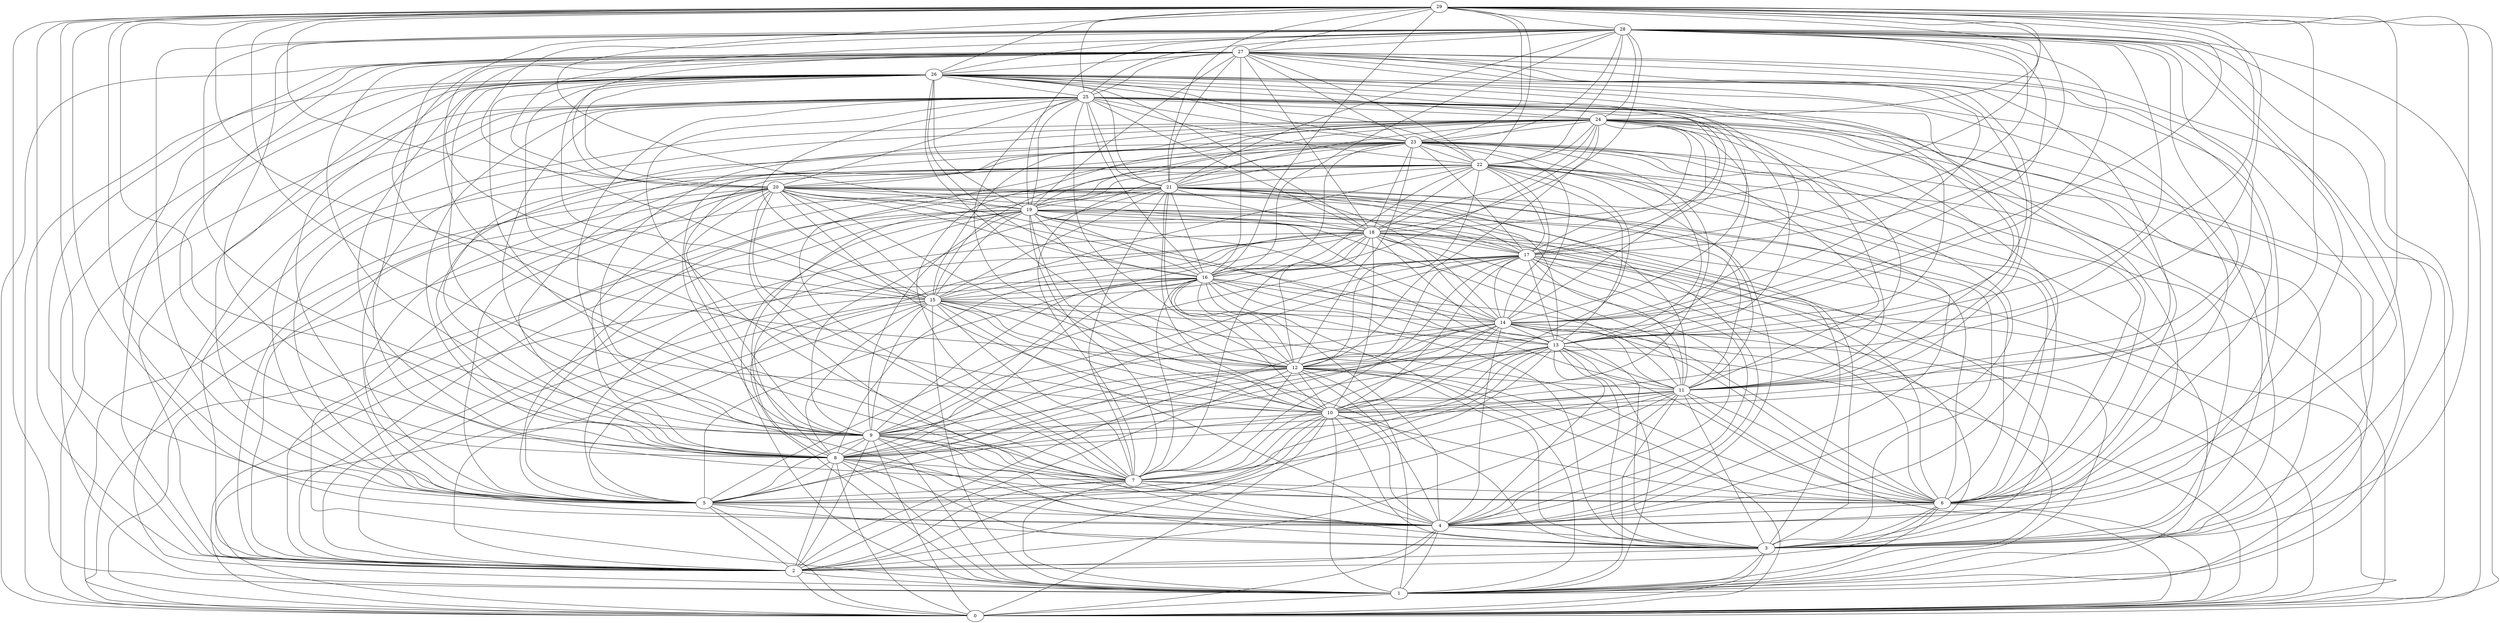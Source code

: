 graph {
"0";
"1";
"2";
"3";
"4";
"5";
"6";
"7";
"8";
"9";
"10";
"11";
"12";
"13";
"14";
"15";
"16";
"17";
"18";
"19";
"20";
"21";
"22";
"23";
"24";
"25";
"26";
"27";
"28";
"29";
"1"--"0";
"2"--"0";
"2"--"1";
"3"--"0";
"3"--"1";
"3"--"2";
"4"--"0";
"4"--"1";
"4"--"2";
"4"--"3";
"5"--"0";
"5"--"2";
"5"--"3";
"5"--"4";
"6"--"0";
"6"--"1";
"6"--"2";
"6"--"3";
"6"--"4";
"7"--"1";
"7"--"2";
"7"--"3";
"7"--"4";
"7"--"5";
"7"--"6";
"8"--"0";
"8"--"1";
"8"--"2";
"8"--"3";
"8"--"4";
"8"--"5";
"8"--"6";
"8"--"7";
"9"--"0";
"9"--"1";
"9"--"2";
"9"--"3";
"9"--"4";
"9"--"5";
"9"--"6";
"9"--"7";
"9"--"8";
"10"--"0";
"10"--"1";
"10"--"2";
"10"--"3";
"10"--"4";
"10"--"5";
"10"--"6";
"10"--"7";
"10"--"8";
"10"--"9";
"11"--"0";
"11"--"1";
"11"--"2";
"11"--"3";
"11"--"4";
"11"--"5";
"11"--"6";
"11"--"7";
"11"--"8";
"11"--"9";
"11"--"10";
"12"--"0";
"12"--"1";
"12"--"2";
"12"--"3";
"12"--"4";
"12"--"5";
"12"--"6";
"12"--"7";
"12"--"8";
"12"--"9";
"12"--"10";
"12"--"11";
"13"--"0";
"13"--"1";
"13"--"2";
"13"--"3";
"13"--"4";
"13"--"5";
"13"--"6";
"13"--"7";
"13"--"8";
"13"--"9";
"13"--"10";
"13"--"11";
"13"--"12";
"14"--"0";
"14"--"1";
"14"--"2";
"14"--"3";
"14"--"4";
"14"--"5";
"14"--"6";
"14"--"7";
"14"--"8";
"14"--"9";
"14"--"10";
"14"--"11";
"14"--"12";
"14"--"13";
"15"--"0";
"15"--"1";
"15"--"2";
"15"--"3";
"15"--"4";
"15"--"5";
"15"--"6";
"15"--"7";
"15"--"8";
"15"--"9";
"15"--"10";
"15"--"12";
"15"--"13";
"15"--"14";
"16"--"0";
"16"--"1";
"16"--"2";
"16"--"3";
"16"--"4";
"16"--"5";
"16"--"6";
"16"--"7";
"16"--"8";
"16"--"9";
"16"--"10";
"16"--"11";
"16"--"12";
"16"--"13";
"16"--"14";
"16"--"15";
"17"--"0";
"17"--"1";
"17"--"3";
"17"--"4";
"17"--"5";
"17"--"6";
"17"--"7";
"17"--"8";
"17"--"9";
"17"--"10";
"17"--"11";
"17"--"12";
"17"--"13";
"17"--"14";
"17"--"15";
"17"--"16";
"18"--"0";
"18"--"1";
"18"--"2";
"18"--"3";
"18"--"4";
"18"--"5";
"18"--"6";
"18"--"7";
"18"--"8";
"18"--"9";
"18"--"10";
"18"--"11";
"18"--"12";
"18"--"13";
"18"--"14";
"18"--"15";
"18"--"16";
"18"--"17";
"19"--"0";
"19"--"1";
"19"--"2";
"19"--"3";
"19"--"4";
"19"--"5";
"19"--"6";
"19"--"7";
"19"--"8";
"19"--"9";
"19"--"10";
"19"--"11";
"19"--"12";
"19"--"13";
"19"--"14";
"19"--"15";
"19"--"16";
"19"--"17";
"19"--"18";
"20"--"0";
"20"--"1";
"20"--"2";
"20"--"3";
"20"--"4";
"20"--"5";
"20"--"6";
"20"--"7";
"20"--"8";
"20"--"9";
"20"--"10";
"20"--"11";
"20"--"12";
"20"--"13";
"20"--"14";
"20"--"15";
"20"--"16";
"20"--"17";
"20"--"18";
"20"--"19";
"21"--"0";
"21"--"2";
"21"--"3";
"21"--"4";
"21"--"5";
"21"--"6";
"21"--"7";
"21"--"8";
"21"--"9";
"21"--"10";
"21"--"11";
"21"--"12";
"21"--"13";
"21"--"14";
"21"--"15";
"21"--"16";
"21"--"17";
"21"--"18";
"21"--"19";
"22"--"0";
"22"--"1";
"22"--"2";
"22"--"4";
"22"--"5";
"22"--"6";
"22"--"7";
"22"--"8";
"22"--"9";
"22"--"10";
"22"--"11";
"22"--"12";
"22"--"13";
"22"--"14";
"22"--"15";
"22"--"16";
"22"--"17";
"22"--"18";
"22"--"19";
"22"--"21";
"23"--"1";
"23"--"3";
"23"--"4";
"23"--"5";
"23"--"6";
"23"--"7";
"23"--"8";
"23"--"9";
"23"--"10";
"23"--"11";
"23"--"12";
"23"--"13";
"23"--"14";
"23"--"15";
"23"--"16";
"23"--"17";
"23"--"18";
"23"--"19";
"23"--"20";
"23"--"21";
"23"--"22";
"24"--"0";
"24"--"1";
"24"--"2";
"24"--"3";
"24"--"4";
"24"--"5";
"24"--"6";
"24"--"7";
"24"--"8";
"24"--"9";
"24"--"10";
"24"--"11";
"24"--"12";
"24"--"13";
"24"--"14";
"24"--"15";
"24"--"16";
"24"--"17";
"24"--"18";
"24"--"19";
"24"--"20";
"24"--"21";
"24"--"22";
"24"--"23";
"25"--"0";
"25"--"1";
"25"--"2";
"25"--"3";
"25"--"4";
"25"--"5";
"25"--"6";
"25"--"7";
"25"--"8";
"25"--"9";
"25"--"10";
"25"--"11";
"25"--"12";
"25"--"13";
"25"--"14";
"25"--"15";
"25"--"16";
"25"--"17";
"25"--"18";
"25"--"19";
"25"--"20";
"25"--"21";
"25"--"22";
"25"--"23";
"25"--"24";
"26"--"0";
"26"--"1";
"26"--"2";
"26"--"3";
"26"--"4";
"26"--"5";
"26"--"6";
"26"--"7";
"26"--"8";
"26"--"9";
"26"--"10";
"26"--"11";
"26"--"12";
"26"--"13";
"26"--"14";
"26"--"15";
"26"--"16";
"26"--"17";
"26"--"18";
"26"--"19";
"26"--"20";
"26"--"21";
"26"--"22";
"26"--"23";
"26"--"24";
"26"--"25";
"27"--"0";
"27"--"1";
"27"--"2";
"27"--"3";
"27"--"4";
"27"--"5";
"27"--"6";
"27"--"7";
"27"--"8";
"27"--"9";
"27"--"10";
"27"--"11";
"27"--"12";
"27"--"13";
"27"--"14";
"27"--"15";
"27"--"16";
"27"--"18";
"27"--"19";
"27"--"20";
"27"--"21";
"27"--"22";
"27"--"23";
"27"--"25";
"27"--"26";
"28"--"0";
"28"--"1";
"28"--"3";
"28"--"4";
"28"--"5";
"28"--"6";
"28"--"7";
"28"--"8";
"28"--"9";
"28"--"10";
"28"--"11";
"28"--"12";
"28"--"13";
"28"--"14";
"28"--"15";
"28"--"16";
"28"--"17";
"28"--"18";
"28"--"19";
"28"--"20";
"28"--"21";
"28"--"22";
"28"--"23";
"28"--"24";
"28"--"25";
"28"--"26";
"28"--"27";
"29"--"0";
"29"--"1";
"29"--"2";
"29"--"3";
"29"--"4";
"29"--"5";
"29"--"6";
"29"--"8";
"29"--"9";
"29"--"10";
"29"--"11";
"29"--"12";
"29"--"13";
"29"--"14";
"29"--"15";
"29"--"16";
"29"--"17";
"29"--"18";
"29"--"19";
"29"--"20";
"29"--"21";
"29"--"22";
"29"--"23";
"29"--"24";
"29"--"25";
"29"--"26";
"29"--"27";
"29"--"28";
}